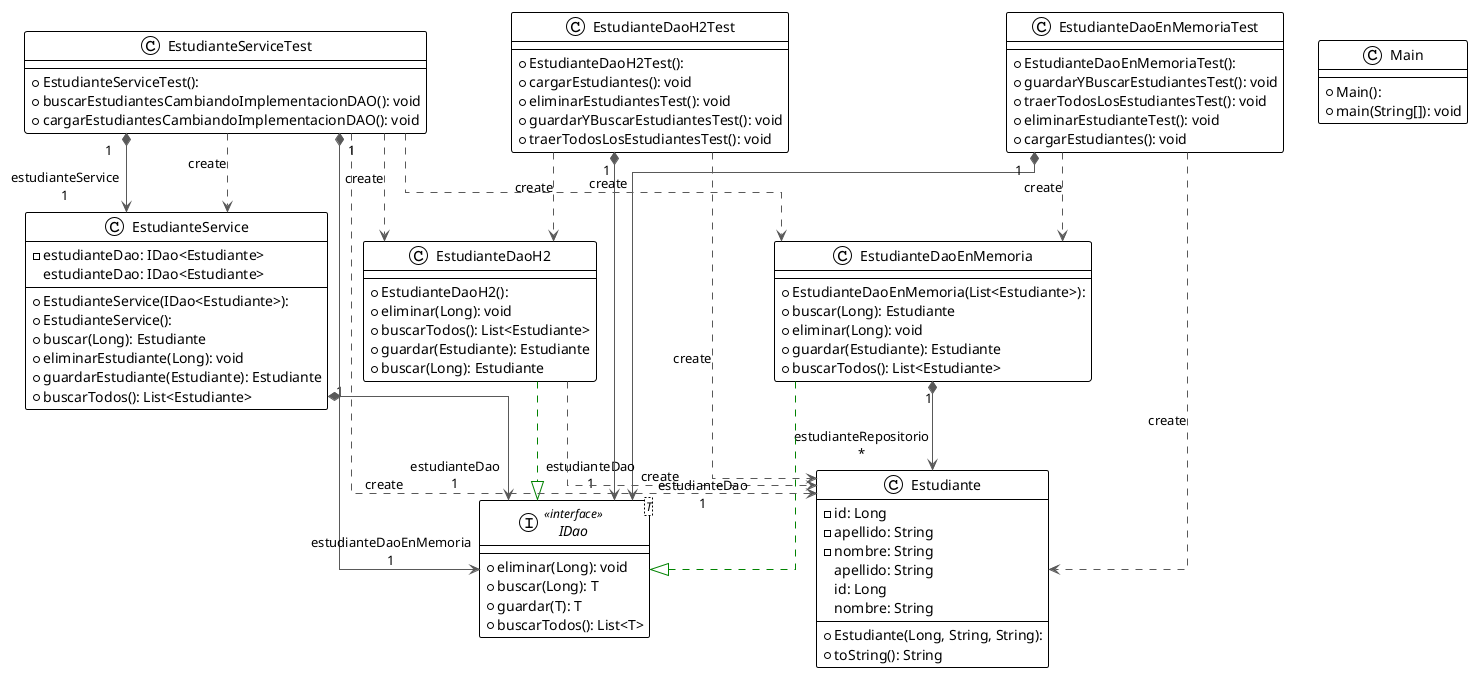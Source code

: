 @startuml

!theme plain
top to bottom direction
skinparam linetype ortho

class Estudiante {
  + Estudiante(Long, String, String): 
  - id: Long
  - apellido: String
  - nombre: String
  + toString(): String
   apellido: String
   id: Long
   nombre: String
}
class EstudianteDaoEnMemoria {
  + EstudianteDaoEnMemoria(List<Estudiante>): 
  + buscar(Long): Estudiante
  + eliminar(Long): void
  + guardar(Estudiante): Estudiante
  + buscarTodos(): List<Estudiante>
}
class EstudianteDaoEnMemoriaTest {
  + EstudianteDaoEnMemoriaTest(): 
  + guardarYBuscarEstudiantesTest(): void
  + traerTodosLosEstudiantesTest(): void
  + eliminarEstudianteTest(): void
  + cargarEstudiantes(): void
}
class EstudianteDaoH2 {
  + EstudianteDaoH2(): 
  + eliminar(Long): void
  + buscarTodos(): List<Estudiante>
  + guardar(Estudiante): Estudiante
  + buscar(Long): Estudiante
}
class EstudianteDaoH2Test {
  + EstudianteDaoH2Test(): 
  + cargarEstudiantes(): void
  + eliminarEstudiantesTest(): void
  + guardarYBuscarEstudiantesTest(): void
  + traerTodosLosEstudiantesTest(): void
}
class EstudianteService {
  + EstudianteService(IDao<Estudiante>): 
  + EstudianteService(): 
  - estudianteDao: IDao<Estudiante>
  + buscar(Long): Estudiante
  + eliminarEstudiante(Long): void
  + guardarEstudiante(Estudiante): Estudiante
  + buscarTodos(): List<Estudiante>
   estudianteDao: IDao<Estudiante>
}
class EstudianteServiceTest {
  + EstudianteServiceTest(): 
  + buscarEstudiantesCambiandoImplementacionDAO(): void
  + cargarEstudiantesCambiandoImplementacionDAO(): void
}
interface IDao<T> << interface >> {
  + eliminar(Long): void
  + buscar(Long): T
  + guardar(T): T
  + buscarTodos(): List<T>
}
class Main {
  + Main(): 
  + main(String[]): void
}

EstudianteDaoEnMemoria     "1" *-[#595959,plain]-> "estudianteRepositorio\n*" Estudiante                 
EstudianteDaoEnMemoria      -[#008200,dashed]-^  IDao                       
EstudianteDaoEnMemoriaTest  -[#595959,dashed]->  Estudiante                 : "«create»"
EstudianteDaoEnMemoriaTest  -[#595959,dashed]->  EstudianteDaoEnMemoria     : "«create»"
EstudianteDaoEnMemoriaTest "1" *-[#595959,plain]-> "estudianteDao\n1" IDao                       
EstudianteDaoH2             -[#595959,dashed]->  Estudiante                 : "«create»"
EstudianteDaoH2             -[#008200,dashed]-^  IDao                       
EstudianteDaoH2Test         -[#595959,dashed]->  Estudiante                 : "«create»"
EstudianteDaoH2Test         -[#595959,dashed]->  EstudianteDaoH2            : "«create»"
EstudianteDaoH2Test        "1" *-[#595959,plain]-> "estudianteDao\n1" IDao                       
EstudianteService          "1" *-[#595959,plain]-> "estudianteDao\n1" IDao                       
EstudianteServiceTest       -[#595959,dashed]->  Estudiante                 : "«create»"
EstudianteServiceTest       -[#595959,dashed]->  EstudianteDaoEnMemoria     : "«create»"
EstudianteServiceTest       -[#595959,dashed]->  EstudianteDaoH2            : "«create»"
EstudianteServiceTest      "1" *-[#595959,plain]-> "estudianteService\n1" EstudianteService          
EstudianteServiceTest       -[#595959,dashed]->  EstudianteService          : "«create»"
EstudianteServiceTest      "1" *-[#595959,plain]-> "estudianteDaoEnMemoria\n1" IDao                       
@enduml
